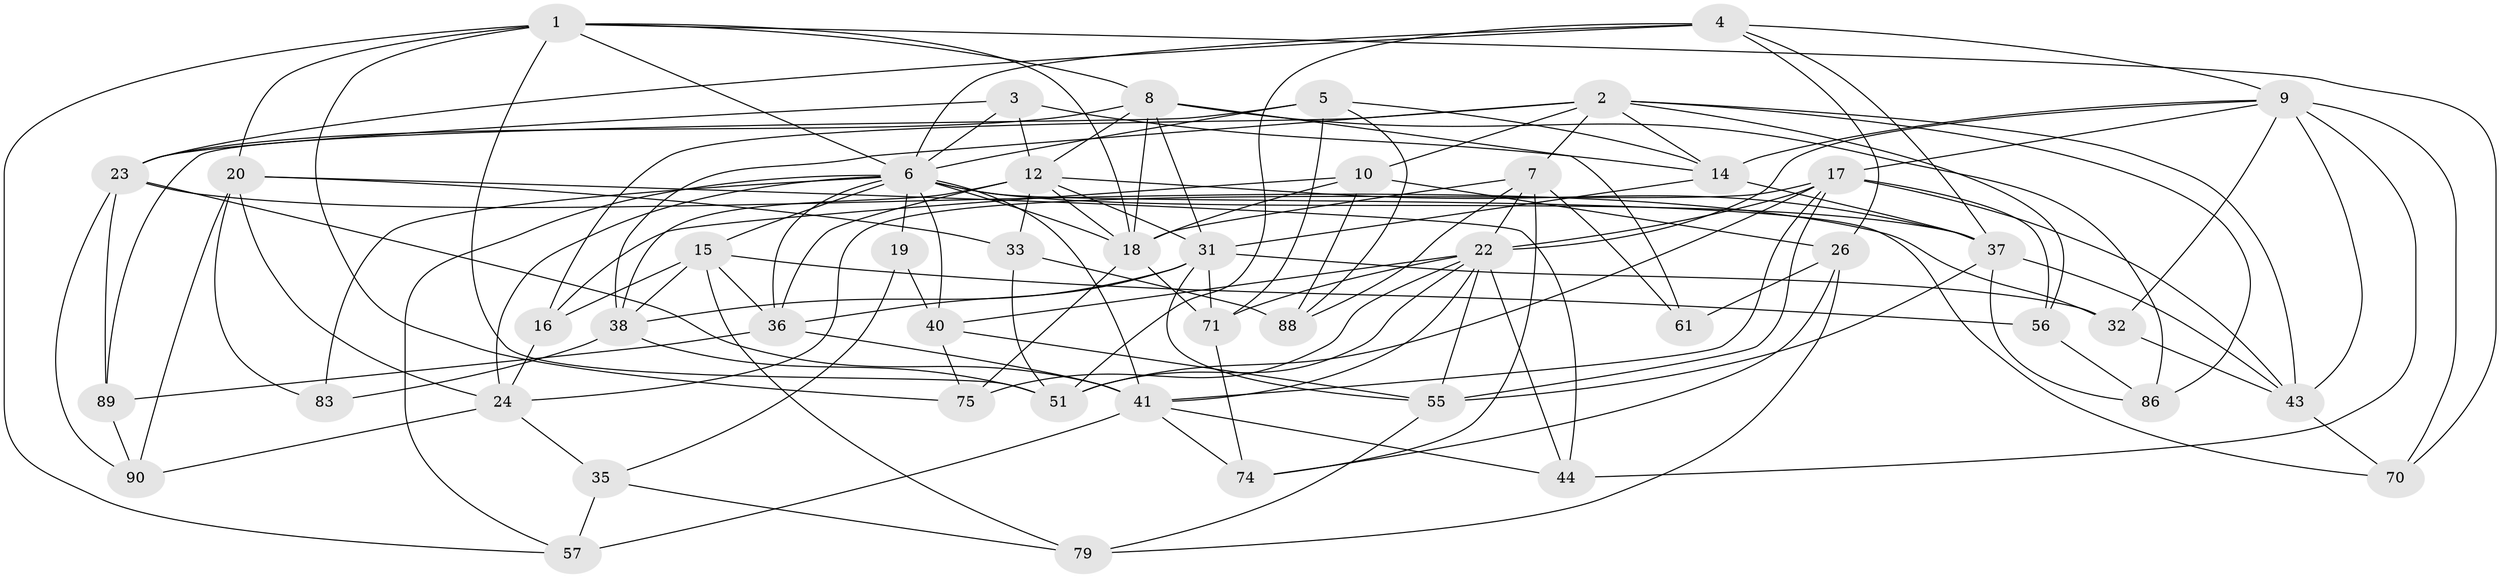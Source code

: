 // original degree distribution, {4: 1.0}
// Generated by graph-tools (version 1.1) at 2025/20/03/04/25 18:20:33]
// undirected, 48 vertices, 137 edges
graph export_dot {
graph [start="1"]
  node [color=gray90,style=filled];
  1 [super="+72+85"];
  2 [super="+58+91"];
  3;
  4 [super="+87"];
  5 [super="+52"];
  6 [super="+11+77"];
  7 [super="+21"];
  8 [super="+34"];
  9 [super="+62+50"];
  10 [super="+53"];
  12 [super="+30"];
  14 [super="+25"];
  15 [super="+73"];
  16;
  17 [super="+65+54"];
  18 [super="+69+82"];
  19;
  20 [super="+92"];
  22 [super="+27+28"];
  23 [super="+42+64"];
  24 [super="+47"];
  26 [super="+67"];
  31 [super="+60"];
  32;
  33;
  35;
  36 [super="+95"];
  37 [super="+59+48"];
  38 [super="+84"];
  40 [super="+63"];
  41 [super="+49"];
  43 [super="+66"];
  44;
  51 [super="+68"];
  55 [super="+96"];
  56;
  57;
  61;
  70;
  71 [super="+80"];
  74;
  75;
  79;
  83;
  86;
  88;
  89;
  90;
  1 -- 51;
  1 -- 57;
  1 -- 18;
  1 -- 70;
  1 -- 6;
  1 -- 8;
  1 -- 75;
  1 -- 20;
  2 -- 86;
  2 -- 16;
  2 -- 56;
  2 -- 38;
  2 -- 10;
  2 -- 43;
  2 -- 7;
  2 -- 14;
  3 -- 23;
  3 -- 14;
  3 -- 6;
  3 -- 12;
  4 -- 37;
  4 -- 51;
  4 -- 9;
  4 -- 26;
  4 -- 23;
  4 -- 6;
  5 -- 88;
  5 -- 14;
  5 -- 71 [weight=2];
  5 -- 89;
  5 -- 6;
  6 -- 36;
  6 -- 15;
  6 -- 37;
  6 -- 70;
  6 -- 40;
  6 -- 41;
  6 -- 18;
  6 -- 83 [weight=2];
  6 -- 19;
  6 -- 24;
  6 -- 57;
  7 -- 61;
  7 -- 22;
  7 -- 88;
  7 -- 18;
  7 -- 74;
  8 -- 61 [weight=2];
  8 -- 31;
  8 -- 18;
  8 -- 86;
  8 -- 23 [weight=2];
  8 -- 12 [weight=2];
  9 -- 70;
  9 -- 17;
  9 -- 14;
  9 -- 32;
  9 -- 44;
  9 -- 22;
  9 -- 43;
  10 -- 88;
  10 -- 18;
  10 -- 16;
  10 -- 26 [weight=2];
  12 -- 37 [weight=2];
  12 -- 36;
  12 -- 33;
  12 -- 18;
  12 -- 31;
  12 -- 38;
  14 -- 31;
  14 -- 37;
  15 -- 16;
  15 -- 56;
  15 -- 79;
  15 -- 36;
  15 -- 38;
  16 -- 24;
  17 -- 24;
  17 -- 56;
  17 -- 51;
  17 -- 22;
  17 -- 43;
  17 -- 55;
  17 -- 41;
  18 -- 75;
  18 -- 71;
  19 -- 35;
  19 -- 40 [weight=2];
  20 -- 83;
  20 -- 90;
  20 -- 33;
  20 -- 44;
  20 -- 24;
  22 -- 71;
  22 -- 40;
  22 -- 75;
  22 -- 41;
  22 -- 44;
  22 -- 55;
  22 -- 51;
  23 -- 89;
  23 -- 32;
  23 -- 90;
  23 -- 41;
  24 -- 90;
  24 -- 35;
  26 -- 74;
  26 -- 61;
  26 -- 79;
  31 -- 38;
  31 -- 32;
  31 -- 71;
  31 -- 55;
  31 -- 36;
  32 -- 43;
  33 -- 88;
  33 -- 51;
  35 -- 79;
  35 -- 57;
  36 -- 89;
  36 -- 41;
  37 -- 55;
  37 -- 86;
  37 -- 43;
  38 -- 83;
  38 -- 51;
  40 -- 75;
  40 -- 55;
  41 -- 44;
  41 -- 74;
  41 -- 57;
  43 -- 70;
  55 -- 79;
  56 -- 86;
  71 -- 74;
  89 -- 90;
}
